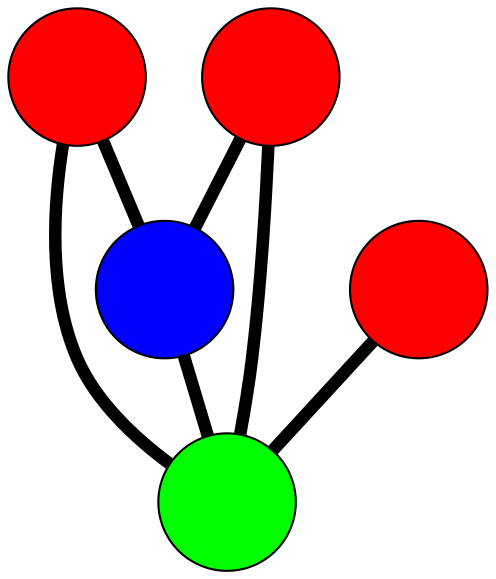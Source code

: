 graph G {
	graph [bb="-99.851,-108.52,139.36,108.93",
		overlap=false,
		sep=0.0,
		splines=true
	];
	node [color=black,
		fixedsize=true,
		fontname="Latin Modern Math",
		fontsize=42,
		height=.92,
		label="\N",
		penwidth=1,
		shape=circle,
		width=.92
	];
	edge [color=black,
		penwidth=6,
		style=bold
	];
	0	 [fillcolor=red,
		height=0.91667,
		label="",
		pos="-66.851,-42.468",
		style=filled,
		width=0.91667];
	3	 [fillcolor=blue,
		height=0.91667,
		label="",
		pos="8.0004,60.215",
		style=filled,
		width=0.91667];
	0 -- 3	 [pos="-47.38,-15.757 -36.377,-0.6637 -22.662,18.152 -11.633,33.282"];
	4	 [fillcolor=green,
		height=0.91667,
		label="",
		pos="18.497,-18.161",
		style=filled,
		width=0.91667];
	0 -- 4	 [pos="-35.07,-33.417 -27.961,-31.392 -20.42,-29.245 -13.31,-27.22"];
	1	 [fillcolor=red,
		height=0.91667,
		label="",
		pos="-66.007,75.932",
		style=filled,
		width=0.91667];
	1 -- 3	 [pos="-33.331,68.993 -30.388,68.368 -27.408,67.735 -24.467,67.11"];
	1 -- 4	 [pos="-43.805,51.21 -31.384,37.38 -15.954,20.199 -3.557,6.3957"];
	2	 [fillcolor=red,
		height=0.91667,
		label="",
		pos="106.36,-75.518",
		style=filled,
		width=0.91667];
	2 -- 4	 [pos="78.56,-57.37 68.304,-50.675 56.685,-43.09 46.418,-36.388"];
	3 -- 4	 [pos="12.391,27.431 12.953,23.236 13.528,18.941 14.09,14.744"];
}
